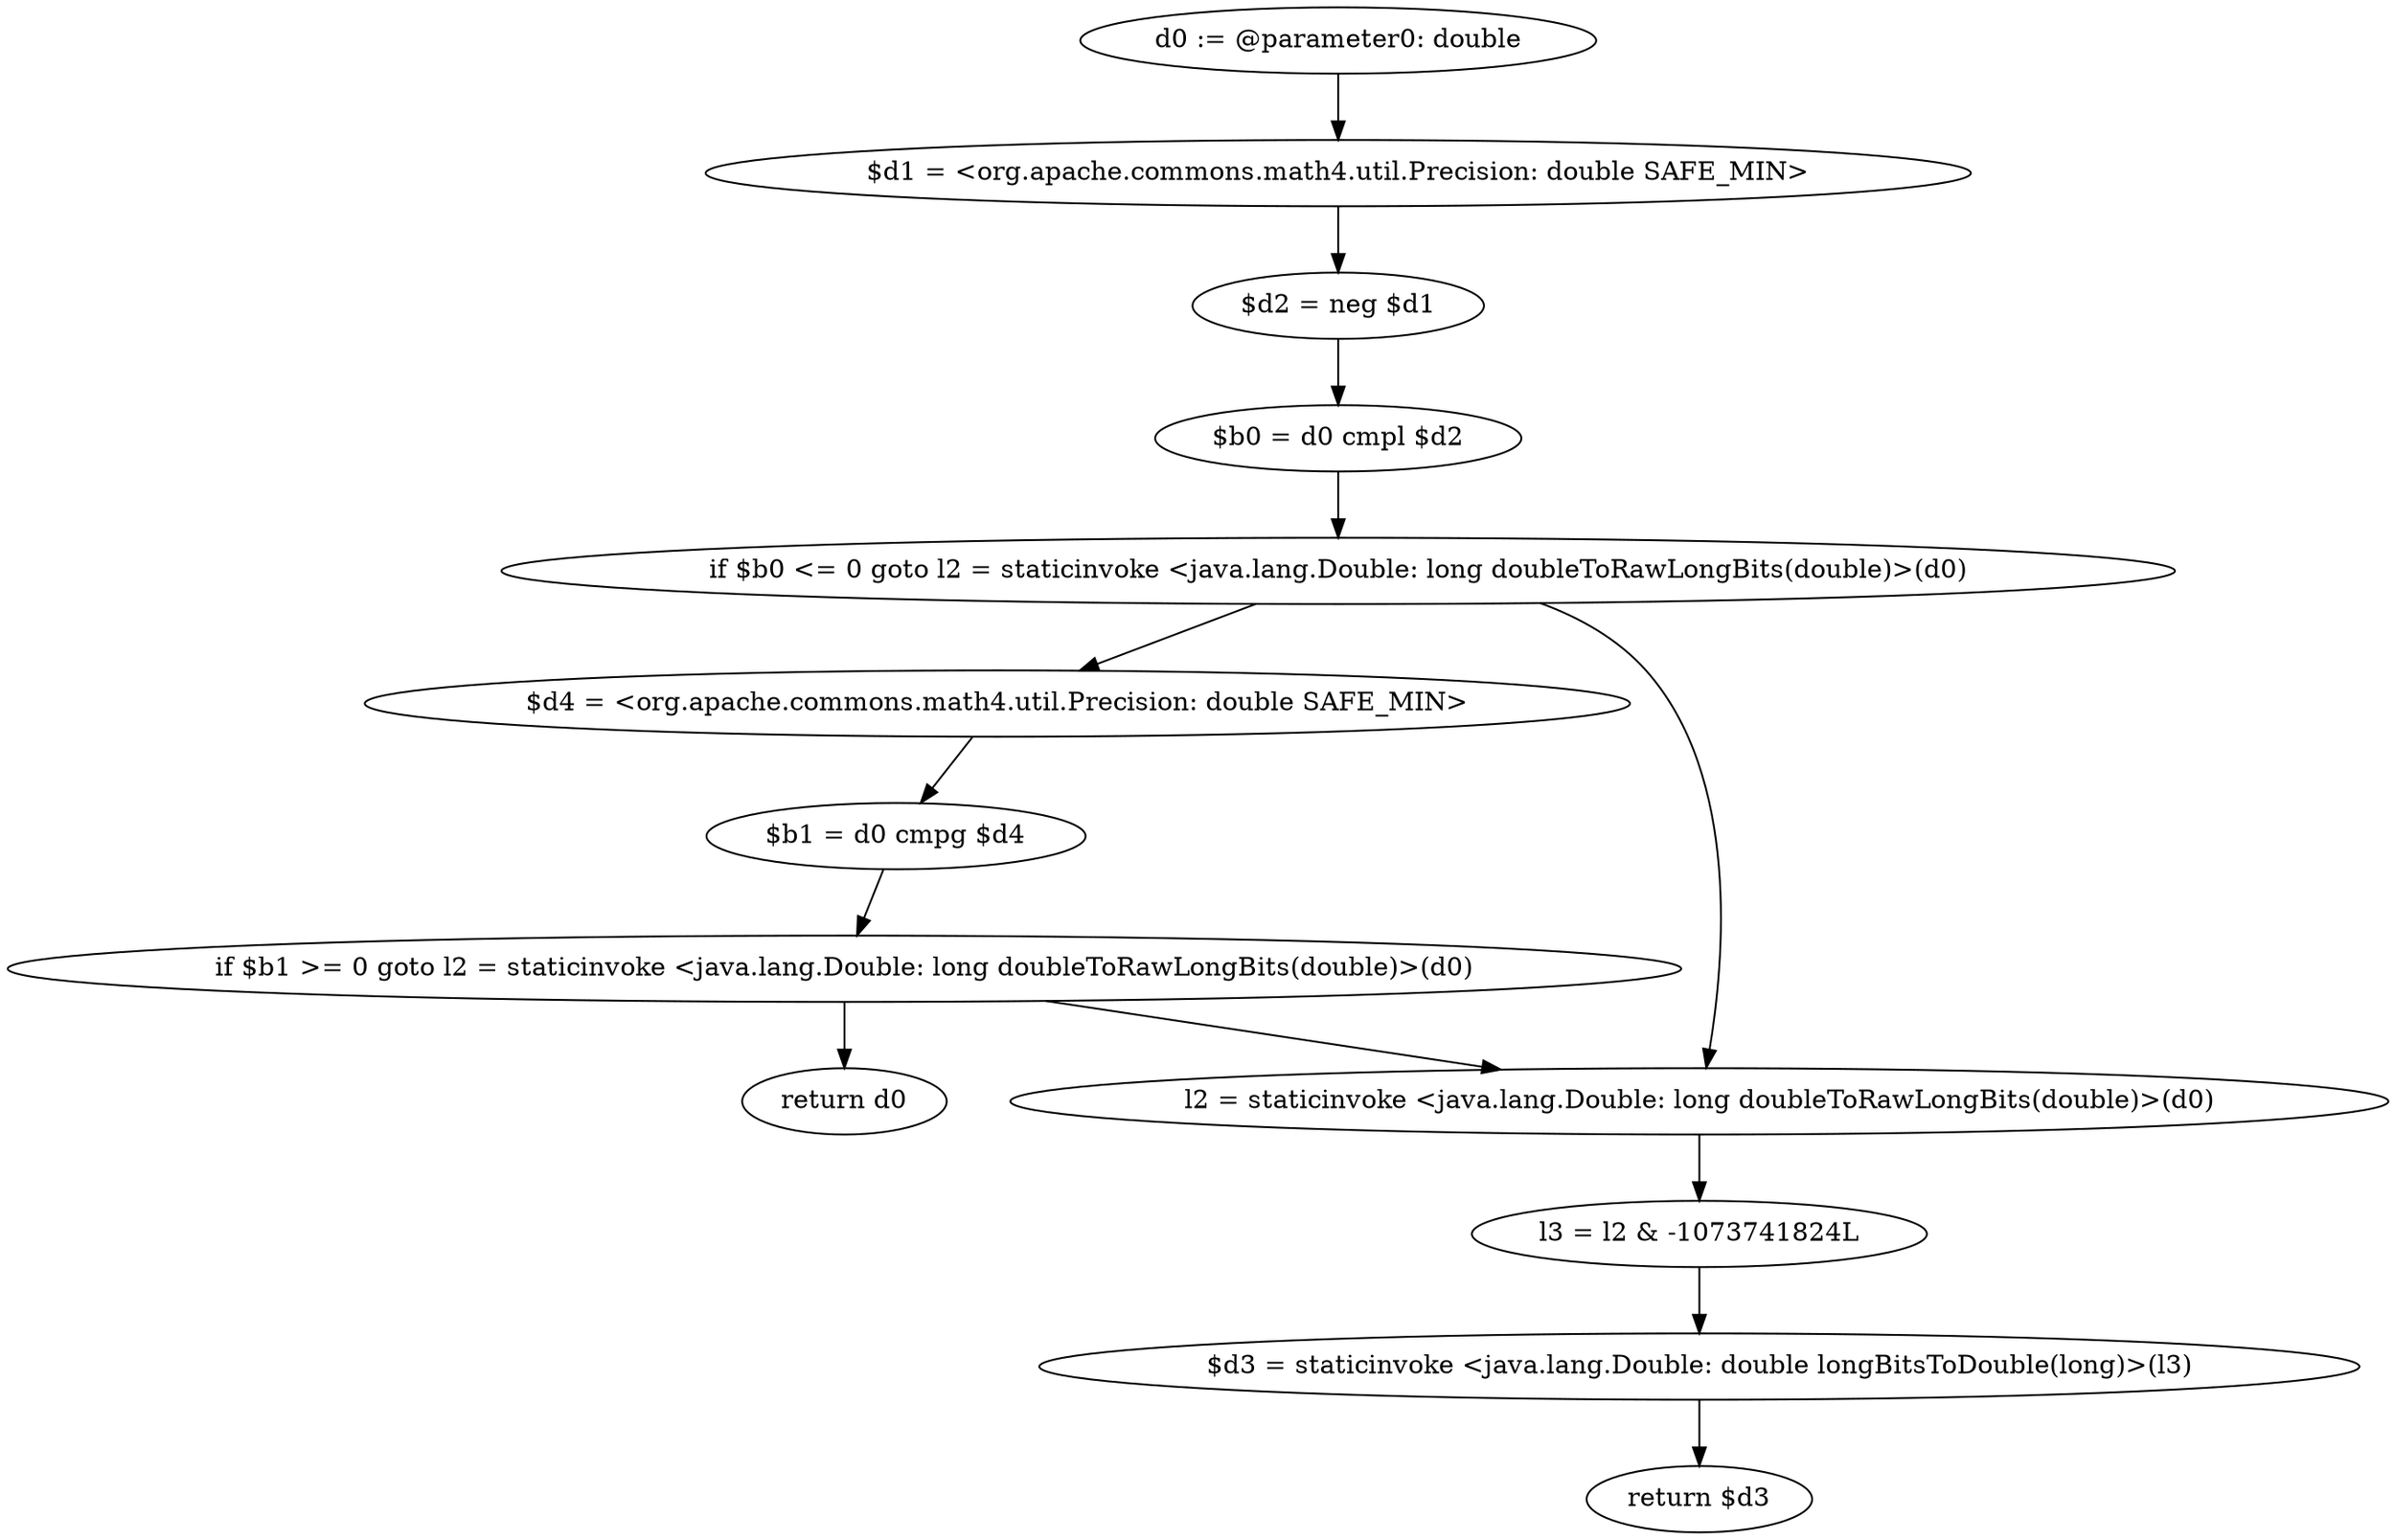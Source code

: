 digraph "unitGraph" {
    "d0 := @parameter0: double"
    "$d1 = <org.apache.commons.math4.util.Precision: double SAFE_MIN>"
    "$d2 = neg $d1"
    "$b0 = d0 cmpl $d2"
    "if $b0 <= 0 goto l2 = staticinvoke <java.lang.Double: long doubleToRawLongBits(double)>(d0)"
    "$d4 = <org.apache.commons.math4.util.Precision: double SAFE_MIN>"
    "$b1 = d0 cmpg $d4"
    "if $b1 >= 0 goto l2 = staticinvoke <java.lang.Double: long doubleToRawLongBits(double)>(d0)"
    "return d0"
    "l2 = staticinvoke <java.lang.Double: long doubleToRawLongBits(double)>(d0)"
    "l3 = l2 & -1073741824L"
    "$d3 = staticinvoke <java.lang.Double: double longBitsToDouble(long)>(l3)"
    "return $d3"
    "d0 := @parameter0: double"->"$d1 = <org.apache.commons.math4.util.Precision: double SAFE_MIN>";
    "$d1 = <org.apache.commons.math4.util.Precision: double SAFE_MIN>"->"$d2 = neg $d1";
    "$d2 = neg $d1"->"$b0 = d0 cmpl $d2";
    "$b0 = d0 cmpl $d2"->"if $b0 <= 0 goto l2 = staticinvoke <java.lang.Double: long doubleToRawLongBits(double)>(d0)";
    "if $b0 <= 0 goto l2 = staticinvoke <java.lang.Double: long doubleToRawLongBits(double)>(d0)"->"$d4 = <org.apache.commons.math4.util.Precision: double SAFE_MIN>";
    "if $b0 <= 0 goto l2 = staticinvoke <java.lang.Double: long doubleToRawLongBits(double)>(d0)"->"l2 = staticinvoke <java.lang.Double: long doubleToRawLongBits(double)>(d0)";
    "$d4 = <org.apache.commons.math4.util.Precision: double SAFE_MIN>"->"$b1 = d0 cmpg $d4";
    "$b1 = d0 cmpg $d4"->"if $b1 >= 0 goto l2 = staticinvoke <java.lang.Double: long doubleToRawLongBits(double)>(d0)";
    "if $b1 >= 0 goto l2 = staticinvoke <java.lang.Double: long doubleToRawLongBits(double)>(d0)"->"return d0";
    "if $b1 >= 0 goto l2 = staticinvoke <java.lang.Double: long doubleToRawLongBits(double)>(d0)"->"l2 = staticinvoke <java.lang.Double: long doubleToRawLongBits(double)>(d0)";
    "l2 = staticinvoke <java.lang.Double: long doubleToRawLongBits(double)>(d0)"->"l3 = l2 & -1073741824L";
    "l3 = l2 & -1073741824L"->"$d3 = staticinvoke <java.lang.Double: double longBitsToDouble(long)>(l3)";
    "$d3 = staticinvoke <java.lang.Double: double longBitsToDouble(long)>(l3)"->"return $d3";
}
